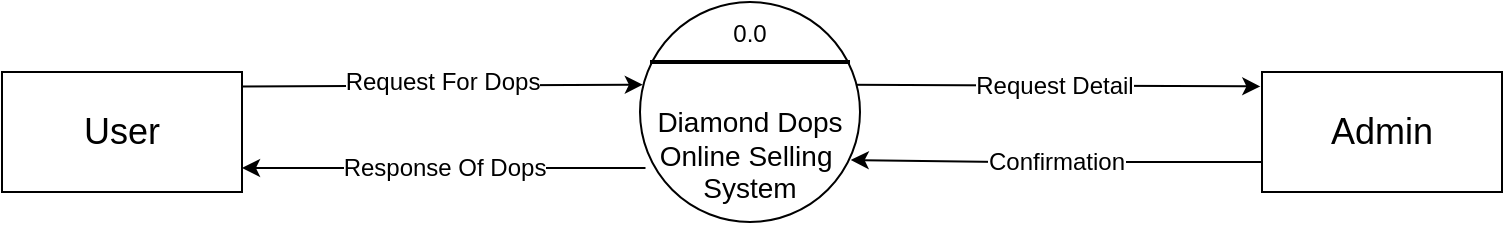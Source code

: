 <mxfile version="23.1.4" type="google">
  <diagram name="Page-1" id="drA90TyfDnVSGl1tM9f_">
    <mxGraphModel grid="1" page="1" gridSize="10" guides="1" tooltips="1" connect="1" arrows="1" fold="1" pageScale="1" pageWidth="827" pageHeight="1169" math="0" shadow="0">
      <root>
        <mxCell id="0" />
        <mxCell id="1" parent="0" />
        <mxCell id="EFbFeK8T_ey6uqOHCIm2-2" value="&lt;font style=&quot;font-size: 18px;&quot;&gt;User&lt;/font&gt;" style="rounded=0;whiteSpace=wrap;html=1;" vertex="1" parent="1">
          <mxGeometry x="40" y="245" width="120" height="60" as="geometry" />
        </mxCell>
        <mxCell id="EFbFeK8T_ey6uqOHCIm2-3" value="&lt;font style=&quot;font-size: 18px;&quot;&gt;Admin&lt;/font&gt;" style="rounded=0;whiteSpace=wrap;html=1;" vertex="1" parent="1">
          <mxGeometry x="670" y="245" width="120" height="60" as="geometry" />
        </mxCell>
        <mxCell id="EFbFeK8T_ey6uqOHCIm2-19" value="" style="endArrow=classic;html=1;rounded=0;exitX=0.944;exitY=0.285;exitDx=0;exitDy=0;exitPerimeter=0;entryX=-0.007;entryY=0.12;entryDx=0;entryDy=0;entryPerimeter=0;" edge="1" parent="1" target="EFbFeK8T_ey6uqOHCIm2-3">
          <mxGeometry relative="1" as="geometry">
            <mxPoint x="462.84" y="251.35" as="sourcePoint" />
            <mxPoint x="662.42" y="252.16" as="targetPoint" />
          </mxGeometry>
        </mxCell>
        <mxCell id="EFbFeK8T_ey6uqOHCIm2-20" value="&lt;font style=&quot;font-size: 12px;&quot;&gt;Request Detail&lt;/font&gt;" style="edgeLabel;resizable=0;html=1;align=center;verticalAlign=middle;" connectable="0" vertex="1" parent="EFbFeK8T_ey6uqOHCIm2-19">
          <mxGeometry relative="1" as="geometry" />
        </mxCell>
        <mxCell id="EFbFeK8T_ey6uqOHCIm2-23" value="" style="endArrow=classic;html=1;rounded=0;exitX=0;exitY=0.75;exitDx=0;exitDy=0;entryX=0.958;entryY=0.718;entryDx=0;entryDy=0;entryPerimeter=0;" edge="1" parent="1" source="EFbFeK8T_ey6uqOHCIm2-3" target="EFbFeK8T_ey6uqOHCIm2-36">
          <mxGeometry relative="1" as="geometry">
            <mxPoint x="660" y="430" as="sourcePoint" />
            <mxPoint x="470" y="290" as="targetPoint" />
            <Array as="points">
              <mxPoint x="580" y="290" />
              <mxPoint x="540" y="290" />
            </Array>
          </mxGeometry>
        </mxCell>
        <mxCell id="EFbFeK8T_ey6uqOHCIm2-24" value="&lt;font style=&quot;font-size: 12px;&quot;&gt;Confirmation&lt;/font&gt;" style="edgeLabel;resizable=0;html=1;align=center;verticalAlign=middle;" connectable="0" vertex="1" parent="EFbFeK8T_ey6uqOHCIm2-23">
          <mxGeometry relative="1" as="geometry" />
        </mxCell>
        <mxCell id="EFbFeK8T_ey6uqOHCIm2-27" value="" style="endArrow=classic;html=1;rounded=0;exitX=0.025;exitY=0.664;exitDx=0;exitDy=0;exitPerimeter=0;entryX=1;entryY=0.8;entryDx=0;entryDy=0;entryPerimeter=0;" edge="1" parent="1" target="EFbFeK8T_ey6uqOHCIm2-2">
          <mxGeometry relative="1" as="geometry">
            <mxPoint x="361.75" y="293.04" as="sourcePoint" />
            <mxPoint x="200" y="293" as="targetPoint" />
            <Array as="points">
              <mxPoint x="290" y="293" />
            </Array>
          </mxGeometry>
        </mxCell>
        <mxCell id="EFbFeK8T_ey6uqOHCIm2-28" value="&lt;font style=&quot;font-size: 12px;&quot;&gt;Response Of Dops&lt;/font&gt;" style="edgeLabel;resizable=0;html=1;align=center;verticalAlign=middle;" connectable="0" vertex="1" parent="EFbFeK8T_ey6uqOHCIm2-27">
          <mxGeometry relative="1" as="geometry" />
        </mxCell>
        <mxCell id="EFbFeK8T_ey6uqOHCIm2-29" value="" style="endArrow=classic;html=1;rounded=0;exitX=0.997;exitY=0.12;exitDx=0;exitDy=0;exitPerimeter=0;entryX=0.013;entryY=0.285;entryDx=0;entryDy=0;entryPerimeter=0;" edge="1" parent="1" source="EFbFeK8T_ey6uqOHCIm2-2">
          <mxGeometry relative="1" as="geometry">
            <mxPoint x="180" y="250" as="sourcePoint" />
            <mxPoint x="360.43" y="251.35" as="targetPoint" />
          </mxGeometry>
        </mxCell>
        <mxCell id="EFbFeK8T_ey6uqOHCIm2-30" value="&lt;font style=&quot;font-size: 12px;&quot;&gt;Request For Dops&lt;/font&gt;" style="edgeLabel;resizable=0;html=1;align=center;verticalAlign=middle;" connectable="0" vertex="1" parent="EFbFeK8T_ey6uqOHCIm2-29">
          <mxGeometry relative="1" as="geometry">
            <mxPoint y="-2" as="offset" />
          </mxGeometry>
        </mxCell>
        <mxCell id="EFbFeK8T_ey6uqOHCIm2-36" value="0.0&lt;br&gt;&lt;br&gt;&lt;br&gt;&lt;font style=&quot;font-size: 14px;&quot;&gt;Diamond Dops&lt;br&gt;Online Selling&amp;nbsp;&lt;br&gt;System&lt;/font&gt;" style="ellipse;whiteSpace=wrap;html=1;aspect=fixed;" vertex="1" parent="1">
          <mxGeometry x="359" y="210" width="110" height="110" as="geometry" />
        </mxCell>
        <mxCell id="EFbFeK8T_ey6uqOHCIm2-39" value="" style="line;strokeWidth=2;html=1;" vertex="1" parent="1">
          <mxGeometry x="364" y="235" width="100" height="10" as="geometry" />
        </mxCell>
      </root>
    </mxGraphModel>
  </diagram>
</mxfile>
